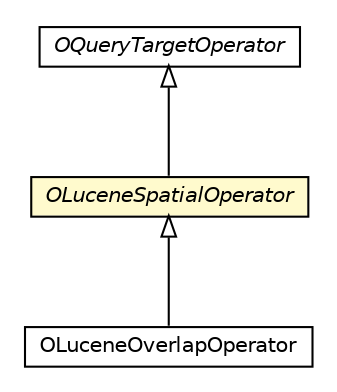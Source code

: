 #!/usr/local/bin/dot
#
# Class diagram 
# Generated by UMLGraph version R5_6-24-gf6e263 (http://www.umlgraph.org/)
#

digraph G {
	edge [fontname="Helvetica",fontsize=10,labelfontname="Helvetica",labelfontsize=10];
	node [fontname="Helvetica",fontsize=10,shape=plaintext];
	nodesep=0.25;
	ranksep=0.5;
	// com.orientechnologies.orient.core.sql.operator.OQueryTargetOperator
	c4436420 [label=<<table title="com.orientechnologies.orient.core.sql.operator.OQueryTargetOperator" border="0" cellborder="1" cellspacing="0" cellpadding="2" port="p" href="../../orient/core/sql/operator/OQueryTargetOperator.html">
		<tr><td><table border="0" cellspacing="0" cellpadding="1">
<tr><td align="center" balign="center"><font face="Helvetica-Oblique"> OQueryTargetOperator </font></td></tr>
		</table></td></tr>
		</table>>, URL="../../orient/core/sql/operator/OQueryTargetOperator.html", fontname="Helvetica", fontcolor="black", fontsize=10.0];
	// com.orientechnologies.spatial.operator.OLuceneOverlapOperator
	c4437942 [label=<<table title="com.orientechnologies.spatial.operator.OLuceneOverlapOperator" border="0" cellborder="1" cellspacing="0" cellpadding="2" port="p" href="./OLuceneOverlapOperator.html">
		<tr><td><table border="0" cellspacing="0" cellpadding="1">
<tr><td align="center" balign="center"> OLuceneOverlapOperator </td></tr>
		</table></td></tr>
		</table>>, URL="./OLuceneOverlapOperator.html", fontname="Helvetica", fontcolor="black", fontsize=10.0];
	// com.orientechnologies.spatial.operator.OLuceneSpatialOperator
	c4437943 [label=<<table title="com.orientechnologies.spatial.operator.OLuceneSpatialOperator" border="0" cellborder="1" cellspacing="0" cellpadding="2" port="p" bgcolor="lemonChiffon" href="./OLuceneSpatialOperator.html">
		<tr><td><table border="0" cellspacing="0" cellpadding="1">
<tr><td align="center" balign="center"><font face="Helvetica-Oblique"> OLuceneSpatialOperator </font></td></tr>
		</table></td></tr>
		</table>>, URL="./OLuceneSpatialOperator.html", fontname="Helvetica", fontcolor="black", fontsize=10.0];
	//com.orientechnologies.spatial.operator.OLuceneOverlapOperator extends com.orientechnologies.spatial.operator.OLuceneSpatialOperator
	c4437943:p -> c4437942:p [dir=back,arrowtail=empty];
	//com.orientechnologies.spatial.operator.OLuceneSpatialOperator extends com.orientechnologies.orient.core.sql.operator.OQueryTargetOperator
	c4436420:p -> c4437943:p [dir=back,arrowtail=empty];
}

